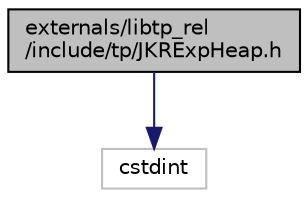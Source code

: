 digraph "externals/libtp_rel/include/tp/JKRExpHeap.h"
{
 // LATEX_PDF_SIZE
  edge [fontname="Helvetica",fontsize="10",labelfontname="Helvetica",labelfontsize="10"];
  node [fontname="Helvetica",fontsize="10",shape=record];
  Node1 [label="externals/libtp_rel\l/include/tp/JKRExpHeap.h",height=0.2,width=0.4,color="black", fillcolor="grey75", style="filled", fontcolor="black",tooltip="Holds symbols of the JKRExpHeap field."];
  Node1 -> Node2 [color="midnightblue",fontsize="10",style="solid",fontname="Helvetica"];
  Node2 [label="cstdint",height=0.2,width=0.4,color="grey75", fillcolor="white", style="filled",tooltip=" "];
}
